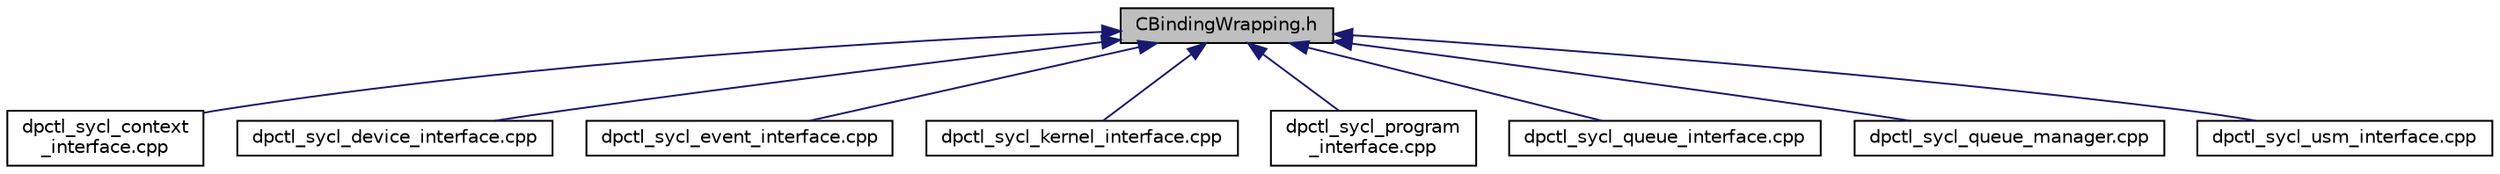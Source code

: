 digraph "CBindingWrapping.h"
{
 // LATEX_PDF_SIZE
  edge [fontname="Helvetica",fontsize="10",labelfontname="Helvetica",labelfontsize="10"];
  node [fontname="Helvetica",fontsize="10",shape=record];
  Node1 [label="CBindingWrapping.h",height=0.2,width=0.4,color="black", fillcolor="grey75", style="filled", fontcolor="black",tooltip=" "];
  Node1 -> Node2 [dir="back",color="midnightblue",fontsize="10",style="solid",fontname="Helvetica"];
  Node2 [label="dpctl_sycl_context\l_interface.cpp",height=0.2,width=0.4,color="black", fillcolor="white", style="filled",URL="$d4/d08/dpctl__sycl__context__interface_8cpp.html",tooltip=" "];
  Node1 -> Node3 [dir="back",color="midnightblue",fontsize="10",style="solid",fontname="Helvetica"];
  Node3 [label="dpctl_sycl_device_interface.cpp",height=0.2,width=0.4,color="black", fillcolor="white", style="filled",URL="$de/dc3/dpctl__sycl__device__interface_8cpp.html",tooltip=" "];
  Node1 -> Node4 [dir="back",color="midnightblue",fontsize="10",style="solid",fontname="Helvetica"];
  Node4 [label="dpctl_sycl_event_interface.cpp",height=0.2,width=0.4,color="black", fillcolor="white", style="filled",URL="$db/dcc/dpctl__sycl__event__interface_8cpp.html",tooltip=" "];
  Node1 -> Node5 [dir="back",color="midnightblue",fontsize="10",style="solid",fontname="Helvetica"];
  Node5 [label="dpctl_sycl_kernel_interface.cpp",height=0.2,width=0.4,color="black", fillcolor="white", style="filled",URL="$d1/ddb/dpctl__sycl__kernel__interface_8cpp.html",tooltip=" "];
  Node1 -> Node6 [dir="back",color="midnightblue",fontsize="10",style="solid",fontname="Helvetica"];
  Node6 [label="dpctl_sycl_program\l_interface.cpp",height=0.2,width=0.4,color="black", fillcolor="white", style="filled",URL="$db/de0/dpctl__sycl__program__interface_8cpp.html",tooltip=" "];
  Node1 -> Node7 [dir="back",color="midnightblue",fontsize="10",style="solid",fontname="Helvetica"];
  Node7 [label="dpctl_sycl_queue_interface.cpp",height=0.2,width=0.4,color="black", fillcolor="white", style="filled",URL="$d3/daf/dpctl__sycl__queue__interface_8cpp.html",tooltip=" "];
  Node1 -> Node8 [dir="back",color="midnightblue",fontsize="10",style="solid",fontname="Helvetica"];
  Node8 [label="dpctl_sycl_queue_manager.cpp",height=0.2,width=0.4,color="black", fillcolor="white", style="filled",URL="$d2/db7/dpctl__sycl__queue__manager_8cpp.html",tooltip=" "];
  Node1 -> Node9 [dir="back",color="midnightblue",fontsize="10",style="solid",fontname="Helvetica"];
  Node9 [label="dpctl_sycl_usm_interface.cpp",height=0.2,width=0.4,color="black", fillcolor="white", style="filled",URL="$d1/de8/dpctl__sycl__usm__interface_8cpp.html",tooltip=" "];
}
